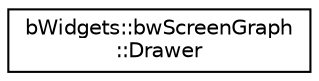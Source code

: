 digraph "Graphical Class Hierarchy"
{
 // LATEX_PDF_SIZE
  edge [fontname="Helvetica",fontsize="10",labelfontname="Helvetica",labelfontsize="10"];
  node [fontname="Helvetica",fontsize="10",shape=record];
  rankdir="LR";
  Node0 [label="bWidgets::bwScreenGraph\l::Drawer",height=0.2,width=0.4,color="black", fillcolor="white", style="filled",URL="$classbWidgets_1_1bwScreenGraph_1_1Drawer.html",tooltip=" "];
}
